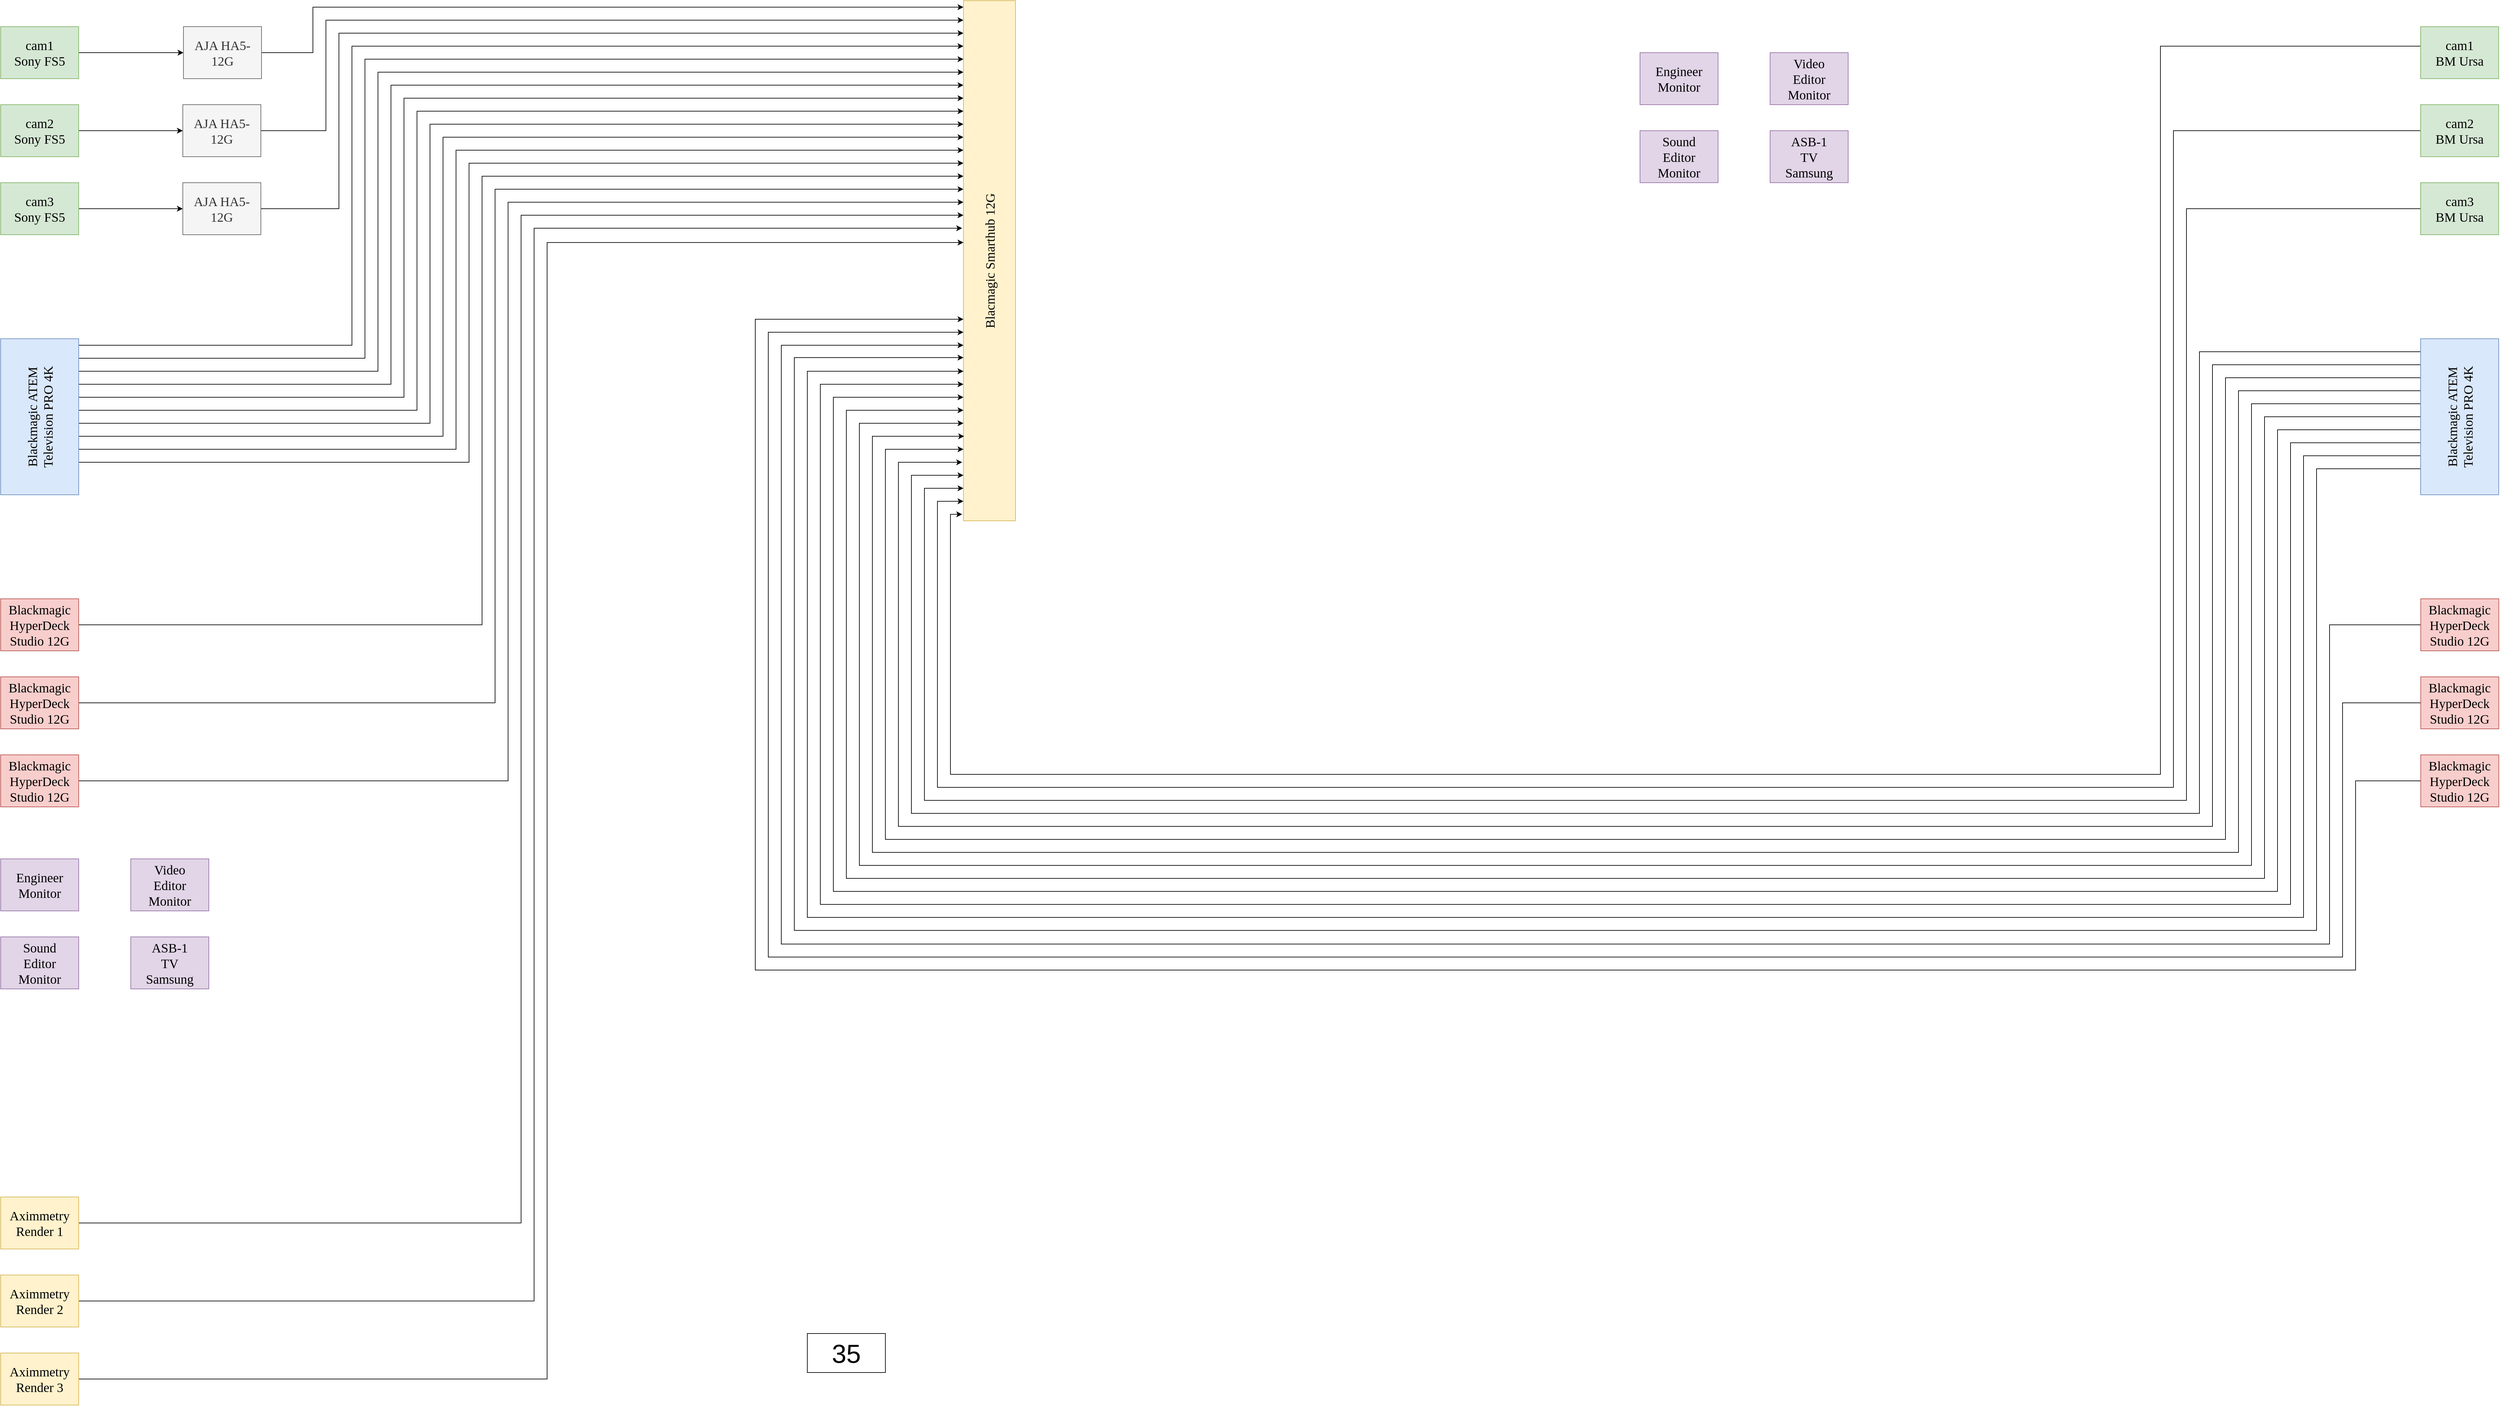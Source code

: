 <mxfile version="10.6.7" type="github"><diagram id="8zPpaCdNfco4rCtqq6pd" name="Chromakey ASB-1"><mxGraphModel dx="2474" dy="1488" grid="1" gridSize="10" guides="1" tooltips="1" connect="1" arrows="1" fold="1" page="1" pageScale="1" pageWidth="2336" pageHeight="1654" math="0" shadow="0"><root><mxCell id="0"/><mxCell id="1" parent="0"/><mxCell id="PRNeWvGEzYsnuZo690AR-102" style="edgeStyle=orthogonalEdgeStyle;rounded=0;orthogonalLoop=1;jettySize=auto;html=1;entryX=0;entryY=0.5;entryDx=0;entryDy=0;fontFamily=Verdana;fontSize=20;" parent="1" source="PRNeWvGEzYsnuZo690AR-89" target="PRNeWvGEzYsnuZo690AR-96" edge="1"><mxGeometry relative="1" as="geometry"/></mxCell><mxCell id="PRNeWvGEzYsnuZo690AR-89" value="cam1&lt;br&gt;Sony FS5&lt;br&gt;" style="rounded=0;whiteSpace=wrap;html=1;fontFamily=Verdana;fontSize=20;fillColor=#d5e8d4;strokeColor=#82b366;" parent="1" vertex="1"><mxGeometry x="400" y="160" width="120" height="80" as="geometry"/></mxCell><mxCell id="PRNeWvGEzYsnuZo690AR-105" style="edgeStyle=orthogonalEdgeStyle;rounded=0;orthogonalLoop=1;jettySize=auto;html=1;entryX=0;entryY=0.5;entryDx=0;entryDy=0;fontFamily=Verdana;fontSize=20;" parent="1" source="PRNeWvGEzYsnuZo690AR-94" target="PRNeWvGEzYsnuZo690AR-100" edge="1"><mxGeometry relative="1" as="geometry"/></mxCell><mxCell id="PRNeWvGEzYsnuZo690AR-94" value="cam2&lt;br&gt;Sony FS5&lt;br&gt;" style="rounded=0;whiteSpace=wrap;html=1;fontFamily=Verdana;fontSize=20;fillColor=#d5e8d4;strokeColor=#82b366;" parent="1" vertex="1"><mxGeometry x="400" y="280" width="120" height="80" as="geometry"/></mxCell><mxCell id="PRNeWvGEzYsnuZo690AR-106" style="edgeStyle=orthogonalEdgeStyle;rounded=0;orthogonalLoop=1;jettySize=auto;html=1;entryX=0;entryY=0.5;entryDx=0;entryDy=0;fontFamily=Verdana;fontSize=20;" parent="1" source="PRNeWvGEzYsnuZo690AR-95" target="PRNeWvGEzYsnuZo690AR-101" edge="1"><mxGeometry relative="1" as="geometry"/></mxCell><mxCell id="PRNeWvGEzYsnuZo690AR-95" value="cam3&lt;br&gt;Sony FS5&lt;br&gt;" style="rounded=0;whiteSpace=wrap;html=1;fontFamily=Verdana;fontSize=20;fillColor=#d5e8d4;strokeColor=#82b366;" parent="1" vertex="1"><mxGeometry x="400" y="400" width="120" height="80" as="geometry"/></mxCell><mxCell id="cZCcKE036kt_M7OEwNeD-14" style="edgeStyle=orthogonalEdgeStyle;rounded=0;orthogonalLoop=1;jettySize=auto;html=1;fontSize=22;" parent="1" source="PRNeWvGEzYsnuZo690AR-96" target="BGWSi0pUhEESYbRutxwz-24" edge="1"><mxGeometry relative="1" as="geometry"><Array as="points"><mxPoint x="880" y="200"/><mxPoint x="880" y="130"/></Array></mxGeometry></mxCell><mxCell id="PRNeWvGEzYsnuZo690AR-96" value="&lt;span&gt;AJA HA5-12G&lt;/span&gt;&lt;br&gt;" style="rounded=0;whiteSpace=wrap;html=1;fontFamily=Verdana;fontSize=20;fillColor=#f5f5f5;strokeColor=#666666;fontColor=#333333;" parent="1" vertex="1"><mxGeometry x="681" y="160" width="120" height="80" as="geometry"/></mxCell><mxCell id="cZCcKE036kt_M7OEwNeD-15" style="edgeStyle=orthogonalEdgeStyle;rounded=0;orthogonalLoop=1;jettySize=auto;html=1;fontSize=22;" parent="1" source="PRNeWvGEzYsnuZo690AR-100" target="BGWSi0pUhEESYbRutxwz-24" edge="1"><mxGeometry relative="1" as="geometry"><Array as="points"><mxPoint x="900" y="320"/><mxPoint x="900" y="150"/></Array></mxGeometry></mxCell><mxCell id="PRNeWvGEzYsnuZo690AR-100" value="&lt;span&gt;AJA HA5-12G&lt;/span&gt;&lt;br&gt;" style="rounded=0;whiteSpace=wrap;html=1;fontFamily=Verdana;fontSize=20;fillColor=#f5f5f5;strokeColor=#666666;fontColor=#333333;" parent="1" vertex="1"><mxGeometry x="680" y="280" width="120" height="80" as="geometry"/></mxCell><mxCell id="cZCcKE036kt_M7OEwNeD-16" style="edgeStyle=orthogonalEdgeStyle;rounded=0;orthogonalLoop=1;jettySize=auto;html=1;fontSize=22;" parent="1" source="PRNeWvGEzYsnuZo690AR-101" target="BGWSi0pUhEESYbRutxwz-24" edge="1"><mxGeometry relative="1" as="geometry"><Array as="points"><mxPoint x="920" y="440"/><mxPoint x="920" y="170"/></Array></mxGeometry></mxCell><mxCell id="PRNeWvGEzYsnuZo690AR-101" value="&lt;span&gt;AJA HA5-12G&lt;/span&gt;&lt;br&gt;" style="rounded=0;whiteSpace=wrap;html=1;fontFamily=Verdana;fontSize=20;fillColor=#f5f5f5;strokeColor=#666666;fontColor=#333333;" parent="1" vertex="1"><mxGeometry x="680" y="400" width="120" height="80" as="geometry"/></mxCell><mxCell id="cZCcKE036kt_M7OEwNeD-17" style="edgeStyle=orthogonalEdgeStyle;rounded=0;orthogonalLoop=1;jettySize=auto;html=1;fontSize=22;" parent="1" source="ANexXLqlYqrbS0PYl5LX-39" target="BGWSi0pUhEESYbRutxwz-24" edge="1"><mxGeometry relative="1" as="geometry"><Array as="points"><mxPoint x="940" y="650"/><mxPoint x="940" y="190"/></Array></mxGeometry></mxCell><mxCell id="cZCcKE036kt_M7OEwNeD-18" style="edgeStyle=orthogonalEdgeStyle;rounded=0;orthogonalLoop=1;jettySize=auto;html=1;fontSize=22;" parent="1" source="ANexXLqlYqrbS0PYl5LX-39" target="BGWSi0pUhEESYbRutxwz-24" edge="1"><mxGeometry relative="1" as="geometry"><Array as="points"><mxPoint x="960" y="670"/><mxPoint x="960" y="210"/></Array></mxGeometry></mxCell><mxCell id="cZCcKE036kt_M7OEwNeD-19" style="edgeStyle=orthogonalEdgeStyle;rounded=0;orthogonalLoop=1;jettySize=auto;html=1;fontSize=22;" parent="1" source="ANexXLqlYqrbS0PYl5LX-39" target="BGWSi0pUhEESYbRutxwz-24" edge="1"><mxGeometry relative="1" as="geometry"><Array as="points"><mxPoint x="980" y="690"/><mxPoint x="980" y="230"/></Array></mxGeometry></mxCell><mxCell id="cZCcKE036kt_M7OEwNeD-20" style="edgeStyle=orthogonalEdgeStyle;rounded=0;orthogonalLoop=1;jettySize=auto;html=1;fontSize=22;" parent="1" source="ANexXLqlYqrbS0PYl5LX-39" target="BGWSi0pUhEESYbRutxwz-24" edge="1"><mxGeometry relative="1" as="geometry"><Array as="points"><mxPoint x="1000" y="710"/><mxPoint x="1000" y="250"/></Array></mxGeometry></mxCell><mxCell id="cZCcKE036kt_M7OEwNeD-21" style="edgeStyle=orthogonalEdgeStyle;rounded=0;orthogonalLoop=1;jettySize=auto;html=1;fontSize=22;" parent="1" source="ANexXLqlYqrbS0PYl5LX-39" target="BGWSi0pUhEESYbRutxwz-24" edge="1"><mxGeometry relative="1" as="geometry"><Array as="points"><mxPoint x="1020" y="730"/><mxPoint x="1020" y="270"/></Array></mxGeometry></mxCell><mxCell id="cZCcKE036kt_M7OEwNeD-22" style="edgeStyle=orthogonalEdgeStyle;rounded=0;orthogonalLoop=1;jettySize=auto;html=1;fontSize=22;" parent="1" source="ANexXLqlYqrbS0PYl5LX-39" target="BGWSi0pUhEESYbRutxwz-24" edge="1"><mxGeometry relative="1" as="geometry"><Array as="points"><mxPoint x="1040" y="750"/><mxPoint x="1040" y="290"/></Array></mxGeometry></mxCell><mxCell id="cZCcKE036kt_M7OEwNeD-24" style="edgeStyle=orthogonalEdgeStyle;rounded=0;orthogonalLoop=1;jettySize=auto;html=1;fontSize=22;" parent="1" source="ANexXLqlYqrbS0PYl5LX-39" target="BGWSi0pUhEESYbRutxwz-24" edge="1"><mxGeometry relative="1" as="geometry"><Array as="points"><mxPoint x="1060" y="770"/><mxPoint x="1060" y="310"/></Array></mxGeometry></mxCell><mxCell id="cZCcKE036kt_M7OEwNeD-25" style="edgeStyle=orthogonalEdgeStyle;rounded=0;orthogonalLoop=1;jettySize=auto;html=1;fontSize=22;" parent="1" source="ANexXLqlYqrbS0PYl5LX-39" target="BGWSi0pUhEESYbRutxwz-24" edge="1"><mxGeometry relative="1" as="geometry"><Array as="points"><mxPoint x="1080" y="790"/><mxPoint x="1080" y="330"/></Array></mxGeometry></mxCell><mxCell id="cZCcKE036kt_M7OEwNeD-26" style="edgeStyle=orthogonalEdgeStyle;rounded=0;orthogonalLoop=1;jettySize=auto;html=1;fontSize=22;" parent="1" source="ANexXLqlYqrbS0PYl5LX-39" target="BGWSi0pUhEESYbRutxwz-24" edge="1"><mxGeometry relative="1" as="geometry"><Array as="points"><mxPoint x="1100" y="810"/><mxPoint x="1100" y="350"/></Array></mxGeometry></mxCell><mxCell id="cZCcKE036kt_M7OEwNeD-27" style="edgeStyle=orthogonalEdgeStyle;rounded=0;orthogonalLoop=1;jettySize=auto;html=1;fontSize=22;" parent="1" source="ANexXLqlYqrbS0PYl5LX-39" target="BGWSi0pUhEESYbRutxwz-24" edge="1"><mxGeometry relative="1" as="geometry"><Array as="points"><mxPoint x="1120" y="830"/><mxPoint x="1120" y="370"/></Array></mxGeometry></mxCell><mxCell id="ANexXLqlYqrbS0PYl5LX-39" value="Blackmagic ATEM Television PRO 4K&lt;br&gt;" style="rounded=0;whiteSpace=wrap;html=1;fontFamily=Verdana;fontSize=20;fillColor=#dae8fc;strokeColor=#6c8ebf;flipV=1;flipH=1;horizontal=0;" parent="1" vertex="1"><mxGeometry x="400" y="640" width="120" height="240" as="geometry"/></mxCell><mxCell id="cZCcKE036kt_M7OEwNeD-28" style="edgeStyle=orthogonalEdgeStyle;rounded=0;orthogonalLoop=1;jettySize=auto;html=1;fontSize=22;" parent="1" source="ANexXLqlYqrbS0PYl5LX-40" target="BGWSi0pUhEESYbRutxwz-24" edge="1"><mxGeometry relative="1" as="geometry"><Array as="points"><mxPoint x="1140" y="1080"/><mxPoint x="1140" y="390"/></Array></mxGeometry></mxCell><mxCell id="ANexXLqlYqrbS0PYl5LX-40" value="&lt;span&gt;Blackmagic HyperDeck Studio 12G&lt;/span&gt;&lt;br&gt;" style="rounded=0;whiteSpace=wrap;html=1;fontFamily=Verdana;fontSize=20;fillColor=#f8cecc;strokeColor=#b85450;" parent="1" vertex="1"><mxGeometry x="400" y="1040" width="120" height="80" as="geometry"/></mxCell><mxCell id="cZCcKE036kt_M7OEwNeD-29" style="edgeStyle=orthogonalEdgeStyle;rounded=0;orthogonalLoop=1;jettySize=auto;html=1;fontSize=22;" parent="1" source="ANexXLqlYqrbS0PYl5LX-42" target="BGWSi0pUhEESYbRutxwz-24" edge="1"><mxGeometry relative="1" as="geometry"><Array as="points"><mxPoint x="1160" y="1200"/><mxPoint x="1160" y="410"/></Array></mxGeometry></mxCell><mxCell id="ANexXLqlYqrbS0PYl5LX-42" value="&lt;span&gt;Blackmagic HyperDeck Studio 12G&lt;/span&gt;&lt;br&gt;" style="rounded=0;whiteSpace=wrap;html=1;fontFamily=Verdana;fontSize=20;fillColor=#f8cecc;strokeColor=#b85450;" parent="1" vertex="1"><mxGeometry x="400" y="1160" width="120" height="80" as="geometry"/></mxCell><mxCell id="cZCcKE036kt_M7OEwNeD-30" style="edgeStyle=orthogonalEdgeStyle;rounded=0;orthogonalLoop=1;jettySize=auto;html=1;fontSize=22;" parent="1" source="ANexXLqlYqrbS0PYl5LX-43" target="BGWSi0pUhEESYbRutxwz-24" edge="1"><mxGeometry relative="1" as="geometry"><Array as="points"><mxPoint x="1180" y="1320"/><mxPoint x="1180" y="430"/></Array></mxGeometry></mxCell><mxCell id="ANexXLqlYqrbS0PYl5LX-43" value="&lt;span&gt;Blackmagic HyperDeck Studio 12G&lt;/span&gt;&lt;br&gt;" style="rounded=0;whiteSpace=wrap;html=1;fontFamily=Verdana;fontSize=20;fillColor=#f8cecc;strokeColor=#b85450;" parent="1" vertex="1"><mxGeometry x="400" y="1280" width="120" height="80" as="geometry"/></mxCell><mxCell id="BGWSi0pUhEESYbRutxwz-1" value="Engineer&lt;br&gt;Monitor&lt;br&gt;" style="rounded=0;whiteSpace=wrap;html=1;fontFamily=Verdana;fontSize=20;fillColor=#e1d5e7;strokeColor=#9673a6;" parent="1" vertex="1"><mxGeometry x="400" y="1440" width="120" height="80" as="geometry"/></mxCell><mxCell id="BGWSi0pUhEESYbRutxwz-2" value="Video&lt;br&gt;Editor&lt;br&gt;Monitor&lt;br&gt;" style="rounded=0;whiteSpace=wrap;html=1;fontFamily=Verdana;fontSize=20;fillColor=#e1d5e7;strokeColor=#9673a6;" parent="1" vertex="1"><mxGeometry x="600" y="1440" width="120" height="80" as="geometry"/></mxCell><mxCell id="BGWSi0pUhEESYbRutxwz-3" value="ASB-1 &lt;br&gt;TV&lt;br&gt;Samsung&lt;br&gt;" style="rounded=0;whiteSpace=wrap;html=1;fontFamily=Verdana;fontSize=20;fillColor=#e1d5e7;strokeColor=#9673a6;" parent="1" vertex="1"><mxGeometry x="600" y="1560" width="120" height="80" as="geometry"/></mxCell><mxCell id="BGWSi0pUhEESYbRutxwz-4" value="Sound&lt;br&gt;Editor&lt;br&gt;Monitor&lt;br&gt;" style="rounded=0;whiteSpace=wrap;html=1;fontFamily=Verdana;fontSize=20;fillColor=#e1d5e7;strokeColor=#9673a6;" parent="1" vertex="1"><mxGeometry x="400" y="1560" width="120" height="80" as="geometry"/></mxCell><mxCell id="BGWSi0pUhEESYbRutxwz-24" value="Blacmagic Smarthub 12G" style="rounded=0;whiteSpace=wrap;html=1;fontFamily=Verdana;fontSize=20;horizontal=0;fillColor=#fff2cc;strokeColor=#d6b656;" parent="1" vertex="1"><mxGeometry x="1880" y="120" width="80" height="800" as="geometry"/></mxCell><mxCell id="7rxG0kGC3EQJ1BJ71K5Z-4" style="edgeStyle=orthogonalEdgeStyle;rounded=0;orthogonalLoop=1;jettySize=auto;html=1;" edge="1" parent="1" source="7rxG0kGC3EQJ1BJ71K5Z-1"><mxGeometry relative="1" as="geometry"><mxPoint x="1878" y="910" as="targetPoint"/><Array as="points"><mxPoint x="3720" y="190"/><mxPoint x="3720" y="1310"/><mxPoint x="1860" y="1310"/><mxPoint x="1860" y="910"/><mxPoint x="1878" y="910"/></Array></mxGeometry></mxCell><mxCell id="7rxG0kGC3EQJ1BJ71K5Z-1" value="cam1&lt;br&gt;BM Ursa&lt;br&gt;" style="rounded=0;whiteSpace=wrap;html=1;fontFamily=Verdana;fontSize=20;fillColor=#d5e8d4;strokeColor=#82b366;" vertex="1" parent="1"><mxGeometry x="4120" y="160" width="120" height="80" as="geometry"/></mxCell><mxCell id="7rxG0kGC3EQJ1BJ71K5Z-6" style="edgeStyle=orthogonalEdgeStyle;rounded=0;orthogonalLoop=1;jettySize=auto;html=1;" edge="1" parent="1" source="7rxG0kGC3EQJ1BJ71K5Z-2"><mxGeometry relative="1" as="geometry"><mxPoint x="1880" y="890" as="targetPoint"/><Array as="points"><mxPoint x="3740" y="320"/><mxPoint x="3740" y="1330"/><mxPoint x="1840" y="1330"/><mxPoint x="1840" y="890"/><mxPoint x="1880" y="890"/></Array></mxGeometry></mxCell><mxCell id="7rxG0kGC3EQJ1BJ71K5Z-2" value="cam2&lt;br&gt;BM Ursa&lt;br&gt;" style="rounded=0;whiteSpace=wrap;html=1;fontFamily=Verdana;fontSize=20;fillColor=#d5e8d4;strokeColor=#82b366;" vertex="1" parent="1"><mxGeometry x="4120" y="280" width="120" height="80" as="geometry"/></mxCell><mxCell id="7rxG0kGC3EQJ1BJ71K5Z-7" style="edgeStyle=orthogonalEdgeStyle;rounded=0;orthogonalLoop=1;jettySize=auto;html=1;" edge="1" parent="1" source="7rxG0kGC3EQJ1BJ71K5Z-3" target="BGWSi0pUhEESYbRutxwz-24"><mxGeometry relative="1" as="geometry"><Array as="points"><mxPoint x="3760" y="440"/><mxPoint x="3760" y="1350"/><mxPoint x="1820" y="1350"/><mxPoint x="1820" y="870"/></Array></mxGeometry></mxCell><mxCell id="7rxG0kGC3EQJ1BJ71K5Z-3" value="cam3&lt;br&gt;BM Ursa&lt;br&gt;" style="rounded=0;whiteSpace=wrap;html=1;fontFamily=Verdana;fontSize=20;fillColor=#d5e8d4;strokeColor=#82b366;" vertex="1" parent="1"><mxGeometry x="4120" y="400" width="120" height="80" as="geometry"/></mxCell><mxCell id="7rxG0kGC3EQJ1BJ71K5Z-9" style="edgeStyle=orthogonalEdgeStyle;rounded=0;orthogonalLoop=1;jettySize=auto;html=1;" edge="1" parent="1" source="7rxG0kGC3EQJ1BJ71K5Z-8" target="BGWSi0pUhEESYbRutxwz-24"><mxGeometry relative="1" as="geometry"><Array as="points"><mxPoint x="3780" y="660"/><mxPoint x="3780" y="1370"/><mxPoint x="1800" y="1370"/><mxPoint x="1800" y="850"/></Array></mxGeometry></mxCell><mxCell id="7rxG0kGC3EQJ1BJ71K5Z-10" style="edgeStyle=orthogonalEdgeStyle;rounded=0;orthogonalLoop=1;jettySize=auto;html=1;" edge="1" parent="1" source="7rxG0kGC3EQJ1BJ71K5Z-8"><mxGeometry relative="1" as="geometry"><mxPoint x="1878" y="830" as="targetPoint"/><Array as="points"><mxPoint x="3800" y="680"/><mxPoint x="3800" y="1390"/><mxPoint x="1780" y="1390"/><mxPoint x="1780" y="830"/><mxPoint x="1878" y="830"/></Array></mxGeometry></mxCell><mxCell id="7rxG0kGC3EQJ1BJ71K5Z-11" style="edgeStyle=orthogonalEdgeStyle;rounded=0;orthogonalLoop=1;jettySize=auto;html=1;" edge="1" parent="1" source="7rxG0kGC3EQJ1BJ71K5Z-8"><mxGeometry relative="1" as="geometry"><mxPoint x="1880" y="810" as="targetPoint"/><Array as="points"><mxPoint x="3820" y="700"/><mxPoint x="3820" y="1410"/><mxPoint x="1760" y="1410"/><mxPoint x="1760" y="810"/><mxPoint x="1880" y="810"/></Array></mxGeometry></mxCell><mxCell id="7rxG0kGC3EQJ1BJ71K5Z-13" style="edgeStyle=orthogonalEdgeStyle;rounded=0;orthogonalLoop=1;jettySize=auto;html=1;" edge="1" parent="1" source="7rxG0kGC3EQJ1BJ71K5Z-8"><mxGeometry relative="1" as="geometry"><mxPoint x="1881" y="790" as="targetPoint"/><Array as="points"><mxPoint x="3840" y="720"/><mxPoint x="3840" y="1430"/><mxPoint x="1740" y="1430"/><mxPoint x="1740" y="790"/><mxPoint x="1881" y="790"/></Array></mxGeometry></mxCell><mxCell id="7rxG0kGC3EQJ1BJ71K5Z-14" style="edgeStyle=orthogonalEdgeStyle;rounded=0;orthogonalLoop=1;jettySize=auto;html=1;" edge="1" parent="1" source="7rxG0kGC3EQJ1BJ71K5Z-8" target="BGWSi0pUhEESYbRutxwz-24"><mxGeometry relative="1" as="geometry"><Array as="points"><mxPoint x="3860" y="740"/><mxPoint x="3860" y="1450"/><mxPoint x="1720" y="1450"/><mxPoint x="1720" y="770"/></Array></mxGeometry></mxCell><mxCell id="7rxG0kGC3EQJ1BJ71K5Z-15" style="edgeStyle=orthogonalEdgeStyle;rounded=0;orthogonalLoop=1;jettySize=auto;html=1;" edge="1" parent="1" source="7rxG0kGC3EQJ1BJ71K5Z-8"><mxGeometry relative="1" as="geometry"><mxPoint x="1880" y="750" as="targetPoint"/><Array as="points"><mxPoint x="3880" y="760"/><mxPoint x="3880" y="1470"/><mxPoint x="1700" y="1470"/><mxPoint x="1700" y="750"/><mxPoint x="1880" y="750"/></Array></mxGeometry></mxCell><mxCell id="7rxG0kGC3EQJ1BJ71K5Z-16" style="edgeStyle=orthogonalEdgeStyle;rounded=0;orthogonalLoop=1;jettySize=auto;html=1;" edge="1" parent="1" source="7rxG0kGC3EQJ1BJ71K5Z-8" target="BGWSi0pUhEESYbRutxwz-24"><mxGeometry relative="1" as="geometry"><Array as="points"><mxPoint x="3900" y="780"/><mxPoint x="3900" y="1490"/><mxPoint x="1680" y="1490"/><mxPoint x="1680" y="730"/></Array></mxGeometry></mxCell><mxCell id="7rxG0kGC3EQJ1BJ71K5Z-17" style="edgeStyle=orthogonalEdgeStyle;rounded=0;orthogonalLoop=1;jettySize=auto;html=1;" edge="1" parent="1" source="7rxG0kGC3EQJ1BJ71K5Z-8"><mxGeometry relative="1" as="geometry"><mxPoint x="1880" y="710" as="targetPoint"/><Array as="points"><mxPoint x="3920" y="800"/><mxPoint x="3920" y="1510"/><mxPoint x="1660" y="1510"/><mxPoint x="1660" y="710"/><mxPoint x="1880" y="710"/></Array></mxGeometry></mxCell><mxCell id="7rxG0kGC3EQJ1BJ71K5Z-18" style="edgeStyle=orthogonalEdgeStyle;rounded=0;orthogonalLoop=1;jettySize=auto;html=1;" edge="1" parent="1" source="7rxG0kGC3EQJ1BJ71K5Z-8"><mxGeometry relative="1" as="geometry"><mxPoint x="1880" y="690" as="targetPoint"/><Array as="points"><mxPoint x="3940" y="820"/><mxPoint x="3940" y="1530"/><mxPoint x="1640" y="1530"/><mxPoint x="1640" y="690"/><mxPoint x="1880" y="690"/></Array></mxGeometry></mxCell><mxCell id="7rxG0kGC3EQJ1BJ71K5Z-19" style="edgeStyle=orthogonalEdgeStyle;rounded=0;orthogonalLoop=1;jettySize=auto;html=1;" edge="1" parent="1" source="7rxG0kGC3EQJ1BJ71K5Z-8"><mxGeometry relative="1" as="geometry"><mxPoint x="1880" y="669" as="targetPoint"/><Array as="points"><mxPoint x="3960" y="840"/><mxPoint x="3960" y="1550"/><mxPoint x="1620" y="1550"/><mxPoint x="1620" y="669"/><mxPoint x="1880" y="669"/></Array></mxGeometry></mxCell><mxCell id="7rxG0kGC3EQJ1BJ71K5Z-8" value="Blackmagic ATEM Television PRO 4K&lt;br&gt;" style="rounded=0;whiteSpace=wrap;html=1;fontFamily=Verdana;fontSize=20;fillColor=#dae8fc;strokeColor=#6c8ebf;flipV=1;flipH=1;horizontal=0;" vertex="1" parent="1"><mxGeometry x="4120" y="640" width="120" height="240" as="geometry"/></mxCell><mxCell id="7rxG0kGC3EQJ1BJ71K5Z-23" style="edgeStyle=orthogonalEdgeStyle;rounded=0;orthogonalLoop=1;jettySize=auto;html=1;" edge="1" parent="1" source="7rxG0kGC3EQJ1BJ71K5Z-20"><mxGeometry relative="1" as="geometry"><mxPoint x="1880" y="650" as="targetPoint"/><Array as="points"><mxPoint x="3980" y="1080"/><mxPoint x="3980" y="1571"/><mxPoint x="1600" y="1571"/><mxPoint x="1600" y="650"/><mxPoint x="1880" y="650"/></Array></mxGeometry></mxCell><mxCell id="7rxG0kGC3EQJ1BJ71K5Z-20" value="&lt;span&gt;Blackmagic HyperDeck Studio 12G&lt;/span&gt;&lt;br&gt;" style="rounded=0;whiteSpace=wrap;html=1;fontFamily=Verdana;fontSize=20;fillColor=#f8cecc;strokeColor=#b85450;" vertex="1" parent="1"><mxGeometry x="4120.167" y="1040" width="120" height="80" as="geometry"/></mxCell><mxCell id="7rxG0kGC3EQJ1BJ71K5Z-24" style="edgeStyle=orthogonalEdgeStyle;rounded=0;orthogonalLoop=1;jettySize=auto;html=1;" edge="1" parent="1" source="7rxG0kGC3EQJ1BJ71K5Z-21"><mxGeometry relative="1" as="geometry"><mxPoint x="1880" y="630" as="targetPoint"/><Array as="points"><mxPoint x="4000" y="1200"/><mxPoint x="4000" y="1591"/><mxPoint x="1580" y="1591"/><mxPoint x="1580" y="630"/></Array></mxGeometry></mxCell><mxCell id="7rxG0kGC3EQJ1BJ71K5Z-21" value="&lt;span&gt;Blackmagic HyperDeck Studio 12G&lt;/span&gt;&lt;br&gt;" style="rounded=0;whiteSpace=wrap;html=1;fontFamily=Verdana;fontSize=20;fillColor=#f8cecc;strokeColor=#b85450;" vertex="1" parent="1"><mxGeometry x="4120.167" y="1160" width="120" height="80" as="geometry"/></mxCell><mxCell id="7rxG0kGC3EQJ1BJ71K5Z-25" style="edgeStyle=orthogonalEdgeStyle;rounded=0;orthogonalLoop=1;jettySize=auto;html=1;exitX=0;exitY=0.5;exitDx=0;exitDy=0;" edge="1" parent="1" source="7rxG0kGC3EQJ1BJ71K5Z-22"><mxGeometry relative="1" as="geometry"><mxPoint x="1880" y="610" as="targetPoint"/><Array as="points"><mxPoint x="4020" y="1320"/><mxPoint x="4020" y="1611"/><mxPoint x="1560" y="1611"/><mxPoint x="1560" y="610"/><mxPoint x="1880" y="610"/></Array></mxGeometry></mxCell><mxCell id="7rxG0kGC3EQJ1BJ71K5Z-22" value="&lt;span&gt;Blackmagic HyperDeck Studio 12G&lt;/span&gt;&lt;br&gt;" style="rounded=0;whiteSpace=wrap;html=1;fontFamily=Verdana;fontSize=20;fillColor=#f8cecc;strokeColor=#b85450;" vertex="1" parent="1"><mxGeometry x="4120.167" y="1280" width="120" height="80" as="geometry"/></mxCell><mxCell id="7rxG0kGC3EQJ1BJ71K5Z-26" value="35&lt;br style=&quot;font-size: 40px&quot;&gt;" style="rounded=0;whiteSpace=wrap;html=1;fontSize=40;" vertex="1" parent="1"><mxGeometry x="1640" y="2170" width="120" height="60" as="geometry"/></mxCell><mxCell id="7rxG0kGC3EQJ1BJ71K5Z-27" value="Engineer&lt;br&gt;Monitor&lt;br&gt;" style="rounded=0;whiteSpace=wrap;html=1;fontFamily=Verdana;fontSize=20;fillColor=#e1d5e7;strokeColor=#9673a6;" vertex="1" parent="1"><mxGeometry x="2920" y="200" width="120" height="80" as="geometry"/></mxCell><mxCell id="7rxG0kGC3EQJ1BJ71K5Z-28" value="Video&lt;br&gt;Editor&lt;br&gt;Monitor&lt;br&gt;" style="rounded=0;whiteSpace=wrap;html=1;fontFamily=Verdana;fontSize=20;fillColor=#e1d5e7;strokeColor=#9673a6;" vertex="1" parent="1"><mxGeometry x="3120" y="200" width="120" height="80" as="geometry"/></mxCell><mxCell id="7rxG0kGC3EQJ1BJ71K5Z-29" value="ASB-1 &lt;br&gt;TV&lt;br&gt;Samsung&lt;br&gt;" style="rounded=0;whiteSpace=wrap;html=1;fontFamily=Verdana;fontSize=20;fillColor=#e1d5e7;strokeColor=#9673a6;" vertex="1" parent="1"><mxGeometry x="3120" y="320" width="120" height="80" as="geometry"/></mxCell><mxCell id="7rxG0kGC3EQJ1BJ71K5Z-30" value="Sound&lt;br&gt;Editor&lt;br&gt;Monitor&lt;br&gt;" style="rounded=0;whiteSpace=wrap;html=1;fontFamily=Verdana;fontSize=20;fillColor=#e1d5e7;strokeColor=#9673a6;" vertex="1" parent="1"><mxGeometry x="2920" y="320" width="120" height="80" as="geometry"/></mxCell><mxCell id="7rxG0kGC3EQJ1BJ71K5Z-34" style="edgeStyle=orthogonalEdgeStyle;rounded=0;orthogonalLoop=1;jettySize=auto;html=1;fontSize=40;" edge="1" parent="1" source="7rxG0kGC3EQJ1BJ71K5Z-31"><mxGeometry relative="1" as="geometry"><mxPoint x="1880" y="450" as="targetPoint"/><Array as="points"><mxPoint x="1200" y="2000"/><mxPoint x="1200" y="450"/><mxPoint x="1880" y="450"/></Array></mxGeometry></mxCell><mxCell id="7rxG0kGC3EQJ1BJ71K5Z-31" value="Aximmetry&lt;br&gt;Render 1&lt;br&gt;" style="rounded=0;whiteSpace=wrap;html=1;fontFamily=Verdana;fontSize=20;fillColor=#fff2cc;strokeColor=#d6b656;" vertex="1" parent="1"><mxGeometry x="400" y="1960" width="120" height="80" as="geometry"/></mxCell><mxCell id="7rxG0kGC3EQJ1BJ71K5Z-35" style="edgeStyle=orthogonalEdgeStyle;rounded=0;orthogonalLoop=1;jettySize=auto;html=1;fontSize=40;" edge="1" parent="1" source="7rxG0kGC3EQJ1BJ71K5Z-32"><mxGeometry relative="1" as="geometry"><mxPoint x="1878" y="470" as="targetPoint"/><Array as="points"><mxPoint x="1220" y="2120"/><mxPoint x="1220" y="470"/><mxPoint x="1878" y="470"/></Array></mxGeometry></mxCell><mxCell id="7rxG0kGC3EQJ1BJ71K5Z-32" value="Aximmetry&lt;br&gt;Render 2&lt;br&gt;" style="rounded=0;whiteSpace=wrap;html=1;fontFamily=Verdana;fontSize=20;fillColor=#fff2cc;strokeColor=#d6b656;" vertex="1" parent="1"><mxGeometry x="400" y="2080" width="120" height="80" as="geometry"/></mxCell><mxCell id="7rxG0kGC3EQJ1BJ71K5Z-36" style="edgeStyle=orthogonalEdgeStyle;rounded=0;orthogonalLoop=1;jettySize=auto;html=1;fontSize=40;" edge="1" parent="1" source="7rxG0kGC3EQJ1BJ71K5Z-33"><mxGeometry relative="1" as="geometry"><mxPoint x="1880" y="492" as="targetPoint"/><Array as="points"><mxPoint x="1240" y="2240"/><mxPoint x="1240" y="492"/></Array></mxGeometry></mxCell><mxCell id="7rxG0kGC3EQJ1BJ71K5Z-33" value="Aximmetry&lt;br&gt;Render 3&lt;br&gt;" style="rounded=0;whiteSpace=wrap;html=1;fontFamily=Verdana;fontSize=20;fillColor=#fff2cc;strokeColor=#d6b656;" vertex="1" parent="1"><mxGeometry x="400" y="2200" width="120" height="80" as="geometry"/></mxCell></root></mxGraphModel></diagram></mxfile>